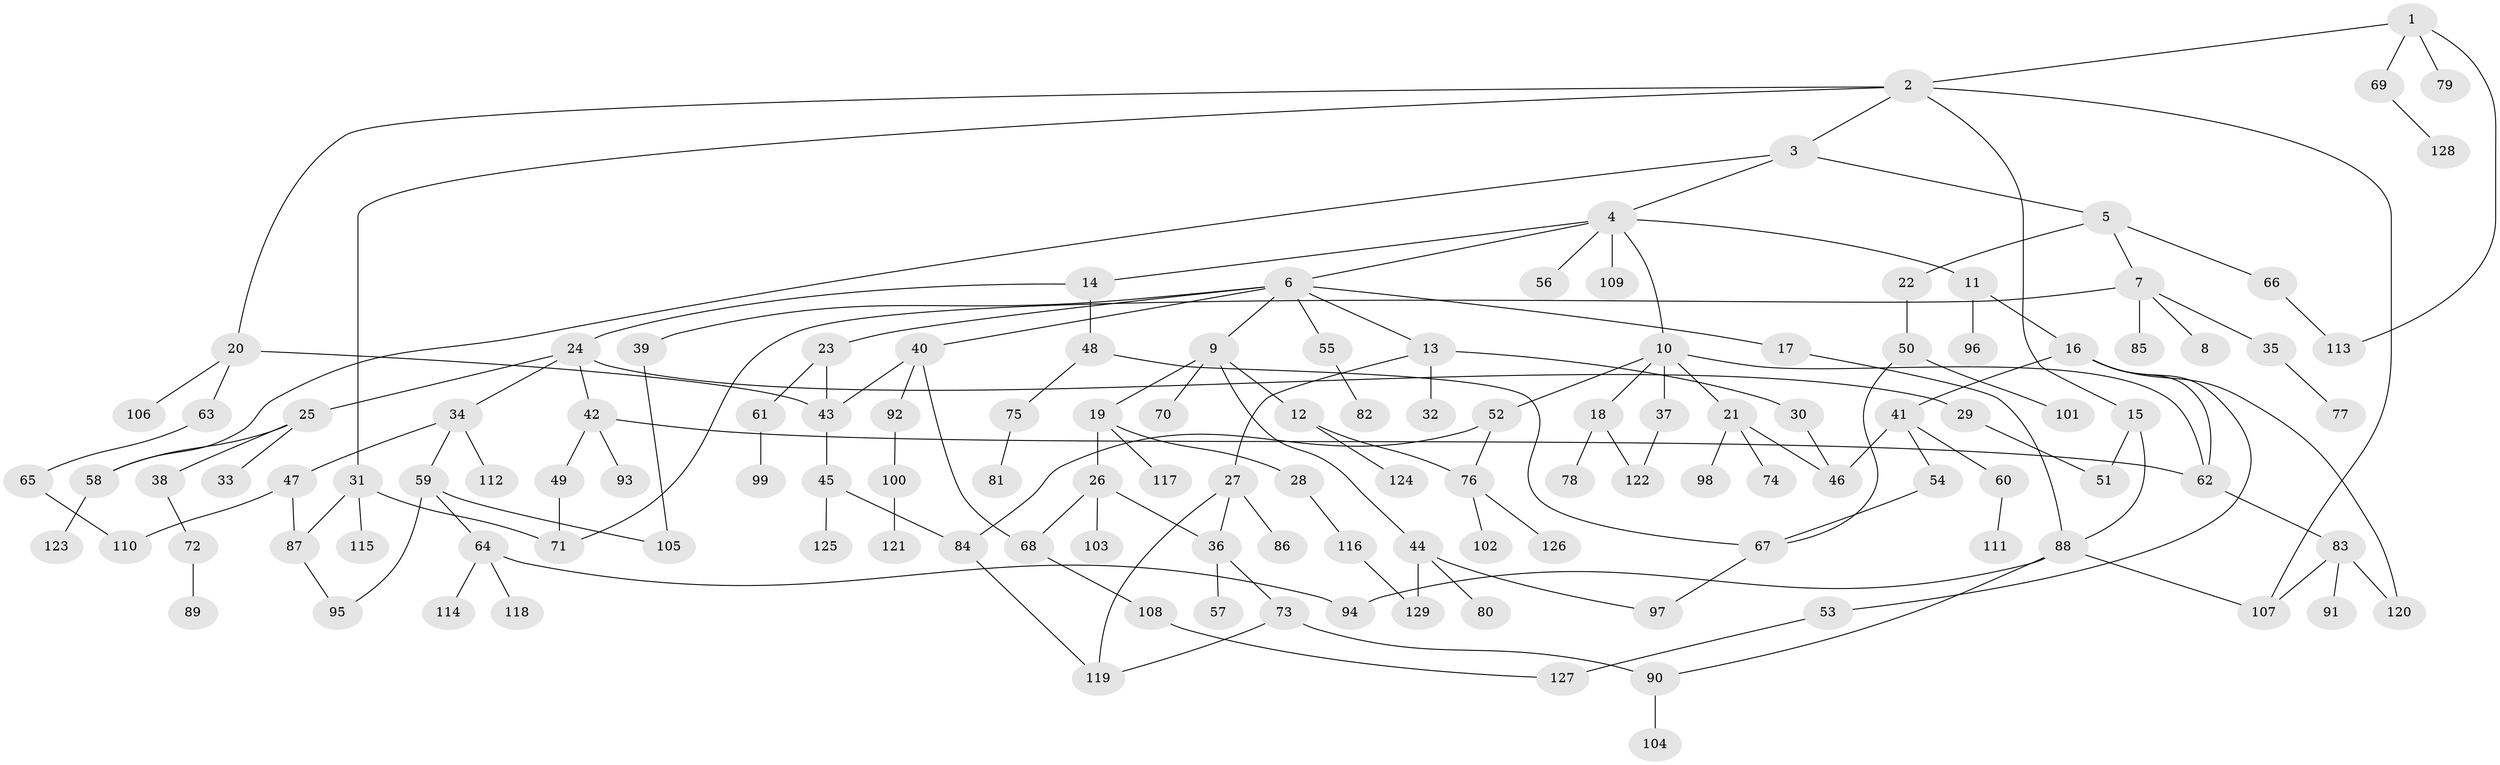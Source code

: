 // coarse degree distribution, {1: 0.515625, 10: 0.046875, 2: 0.265625, 4: 0.046875, 7: 0.015625, 9: 0.015625, 3: 0.046875, 11: 0.015625, 5: 0.015625, 6: 0.015625}
// Generated by graph-tools (version 1.1) at 2025/45/03/04/25 21:45:29]
// undirected, 129 vertices, 161 edges
graph export_dot {
graph [start="1"]
  node [color=gray90,style=filled];
  1;
  2;
  3;
  4;
  5;
  6;
  7;
  8;
  9;
  10;
  11;
  12;
  13;
  14;
  15;
  16;
  17;
  18;
  19;
  20;
  21;
  22;
  23;
  24;
  25;
  26;
  27;
  28;
  29;
  30;
  31;
  32;
  33;
  34;
  35;
  36;
  37;
  38;
  39;
  40;
  41;
  42;
  43;
  44;
  45;
  46;
  47;
  48;
  49;
  50;
  51;
  52;
  53;
  54;
  55;
  56;
  57;
  58;
  59;
  60;
  61;
  62;
  63;
  64;
  65;
  66;
  67;
  68;
  69;
  70;
  71;
  72;
  73;
  74;
  75;
  76;
  77;
  78;
  79;
  80;
  81;
  82;
  83;
  84;
  85;
  86;
  87;
  88;
  89;
  90;
  91;
  92;
  93;
  94;
  95;
  96;
  97;
  98;
  99;
  100;
  101;
  102;
  103;
  104;
  105;
  106;
  107;
  108;
  109;
  110;
  111;
  112;
  113;
  114;
  115;
  116;
  117;
  118;
  119;
  120;
  121;
  122;
  123;
  124;
  125;
  126;
  127;
  128;
  129;
  1 -- 2;
  1 -- 69;
  1 -- 79;
  1 -- 113;
  2 -- 3;
  2 -- 15;
  2 -- 20;
  2 -- 31;
  2 -- 107;
  3 -- 4;
  3 -- 5;
  3 -- 58;
  4 -- 6;
  4 -- 10;
  4 -- 11;
  4 -- 14;
  4 -- 56;
  4 -- 109;
  5 -- 7;
  5 -- 22;
  5 -- 66;
  6 -- 9;
  6 -- 13;
  6 -- 17;
  6 -- 23;
  6 -- 39;
  6 -- 40;
  6 -- 55;
  7 -- 8;
  7 -- 35;
  7 -- 71;
  7 -- 85;
  9 -- 12;
  9 -- 19;
  9 -- 44;
  9 -- 70;
  10 -- 18;
  10 -- 21;
  10 -- 37;
  10 -- 52;
  10 -- 62;
  11 -- 16;
  11 -- 96;
  12 -- 76;
  12 -- 124;
  13 -- 27;
  13 -- 30;
  13 -- 32;
  14 -- 24;
  14 -- 48;
  15 -- 88;
  15 -- 51;
  16 -- 41;
  16 -- 53;
  16 -- 120;
  16 -- 62;
  17 -- 88;
  18 -- 78;
  18 -- 122;
  19 -- 26;
  19 -- 28;
  19 -- 117;
  20 -- 63;
  20 -- 106;
  20 -- 43;
  21 -- 46;
  21 -- 74;
  21 -- 98;
  22 -- 50;
  23 -- 43;
  23 -- 61;
  24 -- 25;
  24 -- 29;
  24 -- 34;
  24 -- 42;
  25 -- 33;
  25 -- 38;
  25 -- 58;
  26 -- 103;
  26 -- 36;
  26 -- 68;
  27 -- 36;
  27 -- 86;
  27 -- 119;
  28 -- 116;
  29 -- 51;
  30 -- 46;
  31 -- 115;
  31 -- 87;
  31 -- 71;
  34 -- 47;
  34 -- 59;
  34 -- 112;
  35 -- 77;
  36 -- 57;
  36 -- 73;
  37 -- 122;
  38 -- 72;
  39 -- 105;
  40 -- 68;
  40 -- 92;
  40 -- 43;
  41 -- 54;
  41 -- 60;
  41 -- 46;
  42 -- 49;
  42 -- 93;
  42 -- 62;
  43 -- 45;
  44 -- 80;
  44 -- 129;
  44 -- 97;
  45 -- 84;
  45 -- 125;
  47 -- 87;
  47 -- 110;
  48 -- 75;
  48 -- 67;
  49 -- 71;
  50 -- 67;
  50 -- 101;
  52 -- 84;
  52 -- 76;
  53 -- 127;
  54 -- 67;
  55 -- 82;
  58 -- 123;
  59 -- 64;
  59 -- 95;
  59 -- 105;
  60 -- 111;
  61 -- 99;
  62 -- 83;
  63 -- 65;
  64 -- 114;
  64 -- 118;
  64 -- 94;
  65 -- 110;
  66 -- 113;
  67 -- 97;
  68 -- 108;
  69 -- 128;
  72 -- 89;
  73 -- 119;
  73 -- 90;
  75 -- 81;
  76 -- 102;
  76 -- 126;
  83 -- 91;
  83 -- 107;
  83 -- 120;
  84 -- 119;
  87 -- 95;
  88 -- 90;
  88 -- 94;
  88 -- 107;
  90 -- 104;
  92 -- 100;
  100 -- 121;
  108 -- 127;
  116 -- 129;
}
